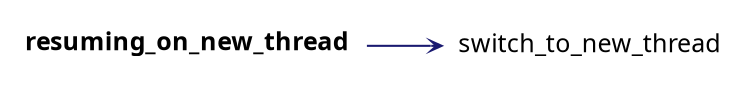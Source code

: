 digraph "resuming_on_new_thread"
{
 // INTERACTIVE_SVG=YES
 // LATEX_PDF_SIZE
  graph [];
  edge [fontname=Ubuntu labelfontsize=10 arrowhead=open arrowtail=open arrowsize=0.5];
  node [fontname=Ubuntu fontsize=12 shape=plaintext];
  rankdir="LR";
  Node1 [label=<<b>resuming_on_new_thread</b>> tooltip=" " ];
  Node1 -> Node2 [color="midnightblue"style="solid"];
  Node2 [label="switch_to_new_thread" URL="$group__cor20.html#ga6061653a64e9d736c00fb7fa2cae2c91" tooltip=" " ];
}
